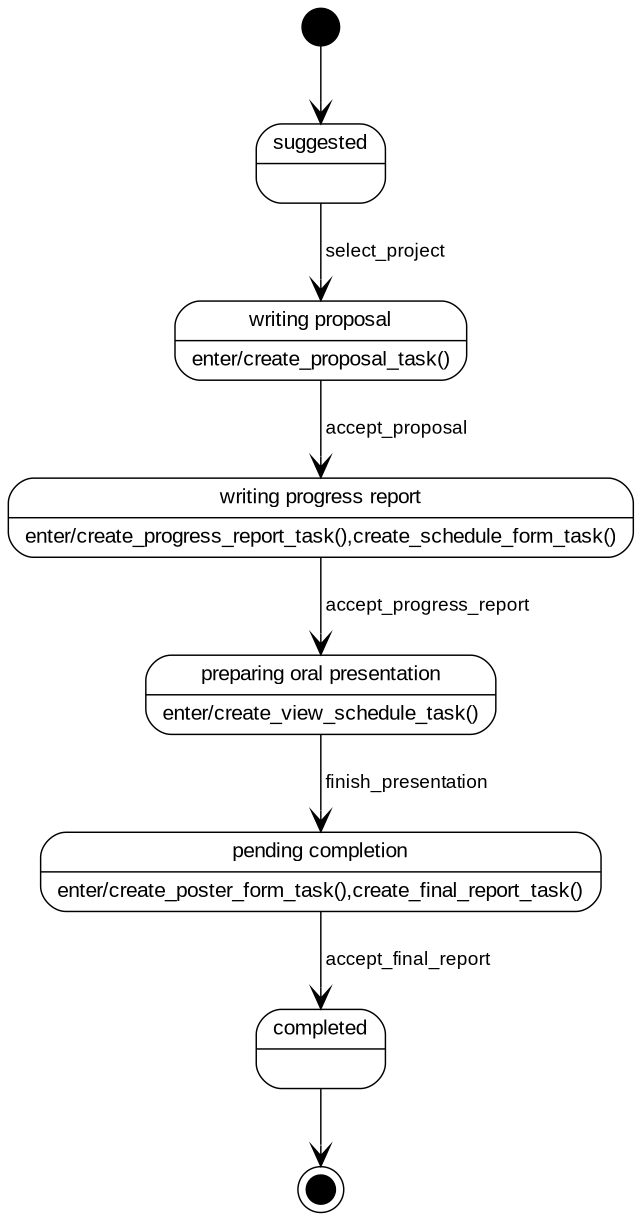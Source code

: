 digraph hierarchy {
rankdir=TB
node[shape=Mrecord, fontname=Arial, fontsize=10, penwidth=0.7]
edge[dir=forward, arrowhead=vee, fontname=Arial, fontsize=9, penwidth=0.7]

start[label="",
      shape=circle, style=filled, color=black, fillcolor=black,
      fixedsize=true, width=0.25, height=0.25]
end[label="",
    shape=doublecircle, style=filled, color=black, fillcolor=black,
    fixedsize=true, width=0.2, height=0.2]

suggested[label = "{suggested|}"]
writing_proposal [label = "{writing proposal|enter/create_proposal_task()}"]
writing_progress_report [label = "{writing progress report|enter/create_progress_report_task(),create_schedule_form_task()}"]
preparing_oral_presentation [label = "{preparing oral presentation|enter/create_view_schedule_task()}"]
pending_completion [label = "{pending completion|enter/create_poster_form_task(),create_final_report_task()}"]
completed [label = "{completed|}"]

start -> suggested
suggested -> writing_proposal [label=" select_project   "]
writing_proposal -> writing_progress_report [label=" accept_proposal   "]
writing_progress_report -> preparing_oral_presentation [label=" accept_progress_report   "]
preparing_oral_presentation -> pending_completion [label=" finish_presentation   "]
pending_completion -> completed [label=" accept_final_report"]
completed -> end
}
